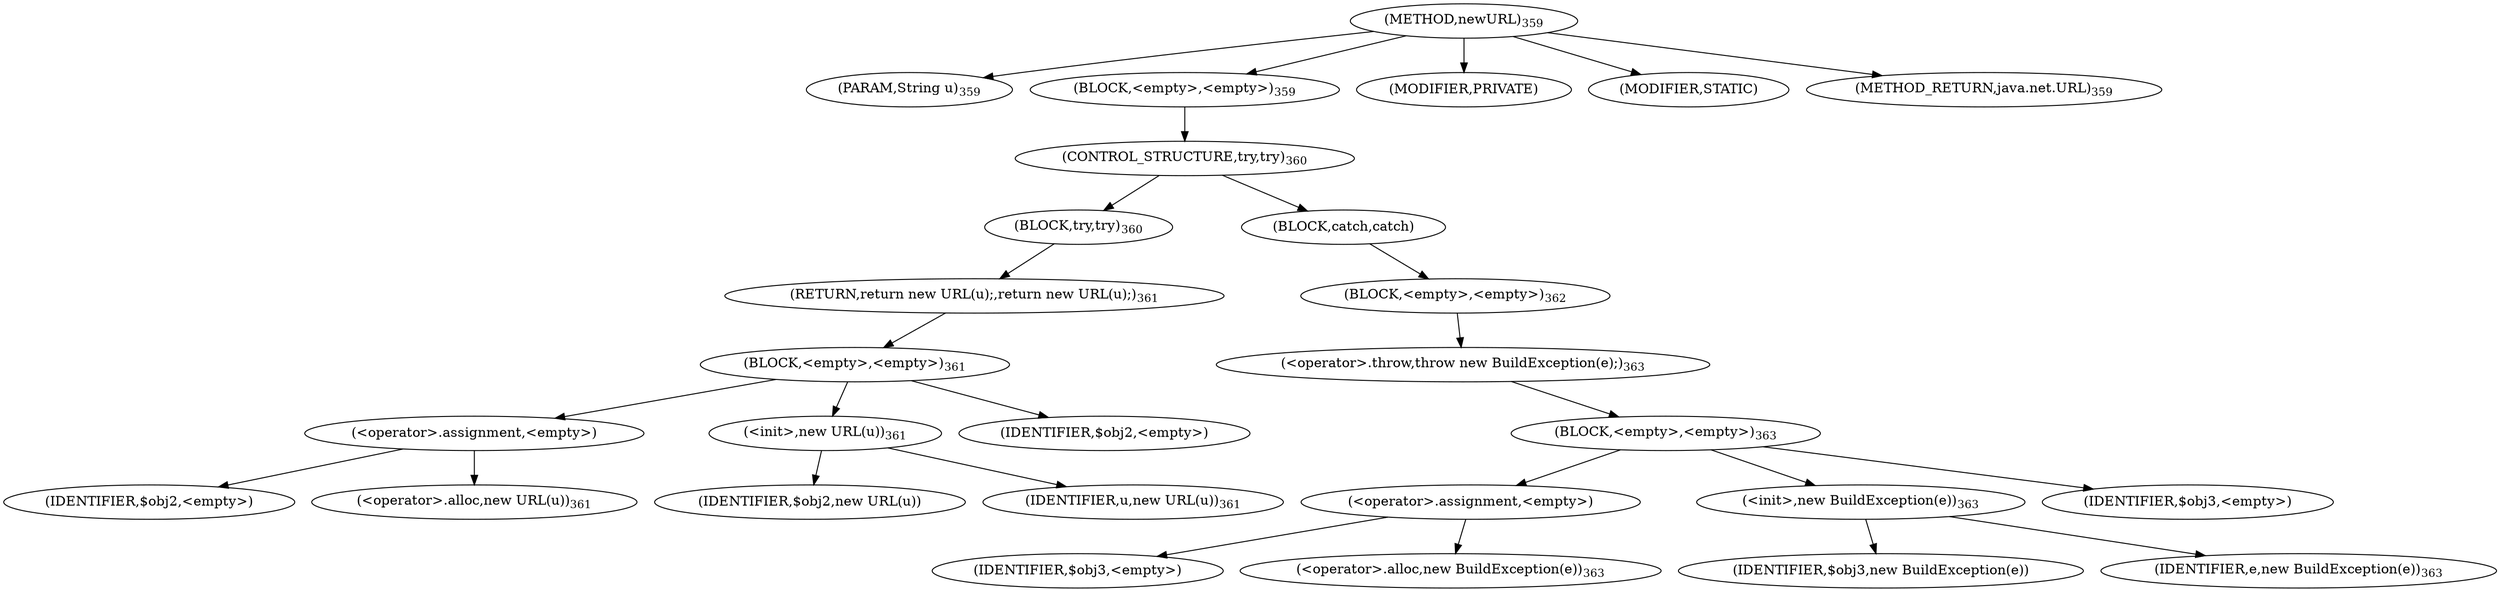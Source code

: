 digraph "newURL" {  
"595" [label = <(METHOD,newURL)<SUB>359</SUB>> ]
"596" [label = <(PARAM,String u)<SUB>359</SUB>> ]
"597" [label = <(BLOCK,&lt;empty&gt;,&lt;empty&gt;)<SUB>359</SUB>> ]
"598" [label = <(CONTROL_STRUCTURE,try,try)<SUB>360</SUB>> ]
"599" [label = <(BLOCK,try,try)<SUB>360</SUB>> ]
"600" [label = <(RETURN,return new URL(u);,return new URL(u);)<SUB>361</SUB>> ]
"601" [label = <(BLOCK,&lt;empty&gt;,&lt;empty&gt;)<SUB>361</SUB>> ]
"602" [label = <(&lt;operator&gt;.assignment,&lt;empty&gt;)> ]
"603" [label = <(IDENTIFIER,$obj2,&lt;empty&gt;)> ]
"604" [label = <(&lt;operator&gt;.alloc,new URL(u))<SUB>361</SUB>> ]
"605" [label = <(&lt;init&gt;,new URL(u))<SUB>361</SUB>> ]
"606" [label = <(IDENTIFIER,$obj2,new URL(u))> ]
"607" [label = <(IDENTIFIER,u,new URL(u))<SUB>361</SUB>> ]
"608" [label = <(IDENTIFIER,$obj2,&lt;empty&gt;)> ]
"609" [label = <(BLOCK,catch,catch)> ]
"610" [label = <(BLOCK,&lt;empty&gt;,&lt;empty&gt;)<SUB>362</SUB>> ]
"611" [label = <(&lt;operator&gt;.throw,throw new BuildException(e);)<SUB>363</SUB>> ]
"612" [label = <(BLOCK,&lt;empty&gt;,&lt;empty&gt;)<SUB>363</SUB>> ]
"613" [label = <(&lt;operator&gt;.assignment,&lt;empty&gt;)> ]
"614" [label = <(IDENTIFIER,$obj3,&lt;empty&gt;)> ]
"615" [label = <(&lt;operator&gt;.alloc,new BuildException(e))<SUB>363</SUB>> ]
"616" [label = <(&lt;init&gt;,new BuildException(e))<SUB>363</SUB>> ]
"617" [label = <(IDENTIFIER,$obj3,new BuildException(e))> ]
"618" [label = <(IDENTIFIER,e,new BuildException(e))<SUB>363</SUB>> ]
"619" [label = <(IDENTIFIER,$obj3,&lt;empty&gt;)> ]
"620" [label = <(MODIFIER,PRIVATE)> ]
"621" [label = <(MODIFIER,STATIC)> ]
"622" [label = <(METHOD_RETURN,java.net.URL)<SUB>359</SUB>> ]
  "595" -> "596" 
  "595" -> "597" 
  "595" -> "620" 
  "595" -> "621" 
  "595" -> "622" 
  "597" -> "598" 
  "598" -> "599" 
  "598" -> "609" 
  "599" -> "600" 
  "600" -> "601" 
  "601" -> "602" 
  "601" -> "605" 
  "601" -> "608" 
  "602" -> "603" 
  "602" -> "604" 
  "605" -> "606" 
  "605" -> "607" 
  "609" -> "610" 
  "610" -> "611" 
  "611" -> "612" 
  "612" -> "613" 
  "612" -> "616" 
  "612" -> "619" 
  "613" -> "614" 
  "613" -> "615" 
  "616" -> "617" 
  "616" -> "618" 
}
